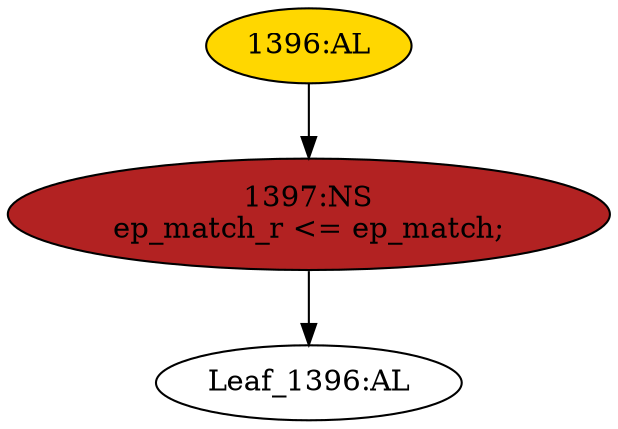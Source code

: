 strict digraph "" {
	node [label="\N"];
	"1397:NS"	 [ast="<pyverilog.vparser.ast.NonblockingSubstitution object at 0x7f0a38ecfad0>",
		fillcolor=firebrick,
		label="1397:NS
ep_match_r <= ep_match;",
		statements="[<pyverilog.vparser.ast.NonblockingSubstitution object at 0x7f0a38ecfad0>]",
		style=filled,
		typ=NonblockingSubstitution];
	"Leaf_1396:AL"	 [def_var="['ep_match_r']",
		label="Leaf_1396:AL"];
	"1397:NS" -> "Leaf_1396:AL"	 [cond="[]",
		lineno=None];
	"1396:AL"	 [ast="<pyverilog.vparser.ast.Always object at 0x7f0a38ecfb50>",
		clk_sens=True,
		fillcolor=gold,
		label="1396:AL",
		sens="['clk']",
		statements="[]",
		style=filled,
		typ=Always,
		use_var="['ep_match']"];
	"1396:AL" -> "1397:NS"	 [cond="[]",
		lineno=None];
}
